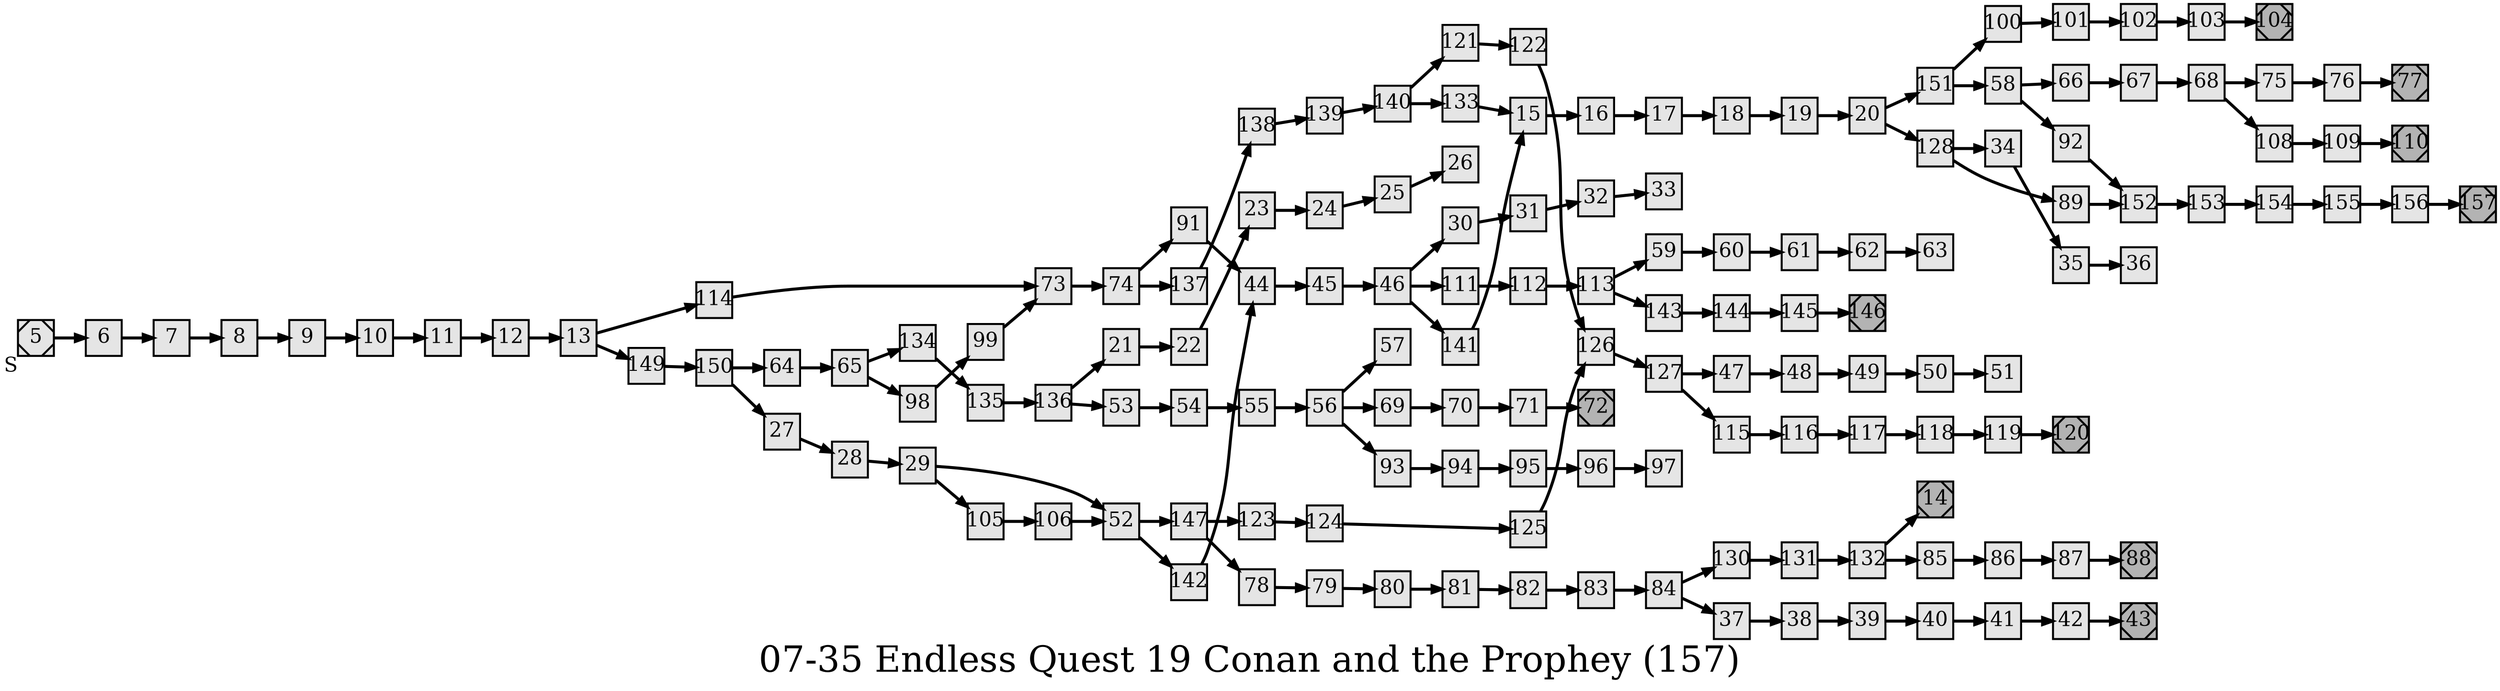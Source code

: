 digraph g{
  graph [ label="07-35 Endless Quest 19 Conan and the Prophey (157)" rankdir=LR, ordering=out, fontsize=36, nodesep="0.35", ranksep="0.45"];
  node  [shape=rect, penwidth=2, fontsize=20, style=filled, fillcolor=grey90, margin="0,0", labelfloat=true, regular=true, fixedsize=true];
  edge  [labelfloat=true, penwidth=3, fontsize=12];
  // ---;
  // group  : Katz;
  // id     :;
  // gbid   :;
  // series :;
  // title  :;
  // author :;
  // credit:;
  // - name : Rachael Grainger;
  // role : encoder;
  // date : 2017-08-23;
  // - name : Jeremy Douglass;
  // role : editor;
  // date : 2017-10-19;
  // render:;
  // - name   : small;
  // styles : gvStyles-small.txt;
  // engine : dot;
  // comment: >;
  // Endings grouped at bottom of data.;
  // ---;
  
  // From | To | Label;
  
  5	[ xlabel="S", shape=Msquare, fontsize=20 ];
  5 -> 6;
  6 -> 7;
  7 -> 8;
  8 -> 9;
  9 -> 10;
  10 -> 11;
  11 -> 12;
  12 -> 13;
  13 -> 114;
  13 -> 149;
  14	[ xlabel="E", shape=Msquare, fontsize=20, fillcolor=grey70, xlabel="" ];
  15 -> 16;
  16 -> 17;
  17 -> 18;
  18 -> 19;
  19 -> 20;
  20 -> 151;
  20 -> 128;
  21 -> 22;
  22 -> 23;
  23 -> 24;
  24 -> 25;
  25 -> 26;
  27 -> 28;
  28 -> 29;
  29 -> 52;
  29 -> 105;
  30 -> 31;
  31 -> 32;
  32 -> 33;
  34 -> 35;
  35 -> 36;
  37 -> 38;
  38 -> 39;
  39 -> 40;
  40 -> 41;
  41 -> 42;
  42 -> 43;
  43	[ xlabel="E", shape=Msquare, fontsize=20, fillcolor=grey70, xlabel="" ];
  44 -> 45;
  45 -> 46;
  46 -> 30;
  46 -> 111;
  46 -> 141;
  47 -> 48;
  48 -> 49;
  49 -> 50;
  50 -> 51;
  52 -> 147;
  52 -> 142;
  53 -> 54;
  54 -> 55;
  55 -> 56;
  56 -> 57;
  56 -> 69;
  56 -> 93;
  58 -> 66;
  58 -> 92;
  59 -> 60;
  60 -> 61;
  61 -> 62;
  62 -> 63;
  64 -> 65;
  65 -> 134;
  65 -> 98;
  66 -> 67;
  67 -> 68;
  68 -> 75;
  68 -> 108;
  69 -> 70;
  70 -> 71;
  71 -> 72;
  72	[ xlabel="E", shape=Msquare, fontsize=20, fillcolor=grey70, xlabel="" ];
  73 -> 74;
  74 -> 91;
  74 -> 137;
  75 -> 76;
  76 -> 77;
  77	[ xlabel="E", shape=Msquare, fontsize=20, fillcolor=grey70, xlabel="" ];
  78 -> 79;
  79 -> 80;
  80 -> 81;
  81 -> 82;
  82 -> 83;
  83 -> 84;
  84 -> 130;
  84 -> 37;
  85 -> 86;
  86 -> 87;
  87 -> 88;
  88	[ xlabel="E", shape=Msquare, fontsize=20, fillcolor=grey70, xlabel="" ];
  89 -> 152;
  91 -> 44;
  92 -> 152;
  93 -> 94;
  94 -> 95;
  95 -> 96;
  96 -> 97;
  98 -> 99;
  99 -> 73;
  100 -> 101;
  101 -> 102;
  102 -> 103;
  103 -> 104;
  104	[ xlabel="E", shape=Msquare, fontsize=20, fillcolor=grey70, xlabel="" ];
  105 -> 106;
  106 -> 52;
  108 -> 109;
  109 -> 110;
  110	[ xlabel="E", shape=Msquare, fontsize=20, fillcolor=grey70, xlabel="" ];
  111 -> 112;
  112 -> 113;
  113 -> 59;
  113 -> 143;
  114 -> 73;
  115 -> 116;
  116 -> 117;
  117 -> 118;
  118 -> 119;
  119 -> 120;
  120	[ xlabel="E", shape=Msquare, fontsize=20, fillcolor=grey70, xlabel="" ];
  121 -> 122;
  122 -> 126;
  123 -> 124;
  124 -> 125;
  125 -> 126;
  126 -> 127;
  127 -> 47;
  127 -> 115;
  128 -> 34;
  128 -> 89;
  130 -> 131;
  131 -> 132;
  132 -> 14;
  132 -> 85;
  133 -> 15;
  134 -> 135;
  135 -> 136;
  136 -> 21;
  136 -> 53;
  137 -> 138;
  138 -> 139;
  139 -> 140;
  140 -> 121;
  140 -> 133;
  141 -> 15;
  142 -> 44;
  143 -> 144;
  144 -> 145;
  145 -> 146;
  146	[ xlabel="E", shape=Msquare, fontsize=20, fillcolor=grey70, xlabel="" ];
  147 -> 123;
  147 -> 78;
  149 -> 150;
  150 -> 64;
  150 -> 27;
  151 -> 100;
  151 -> 58;
  152 -> 153;
  153 -> 154;
  154 -> 155;
  155 -> 156;
  156 -> 157;
  157	[ xlabel="E", shape=Msquare, fontsize=20, fillcolor=grey70, xlabel="" ];
}

